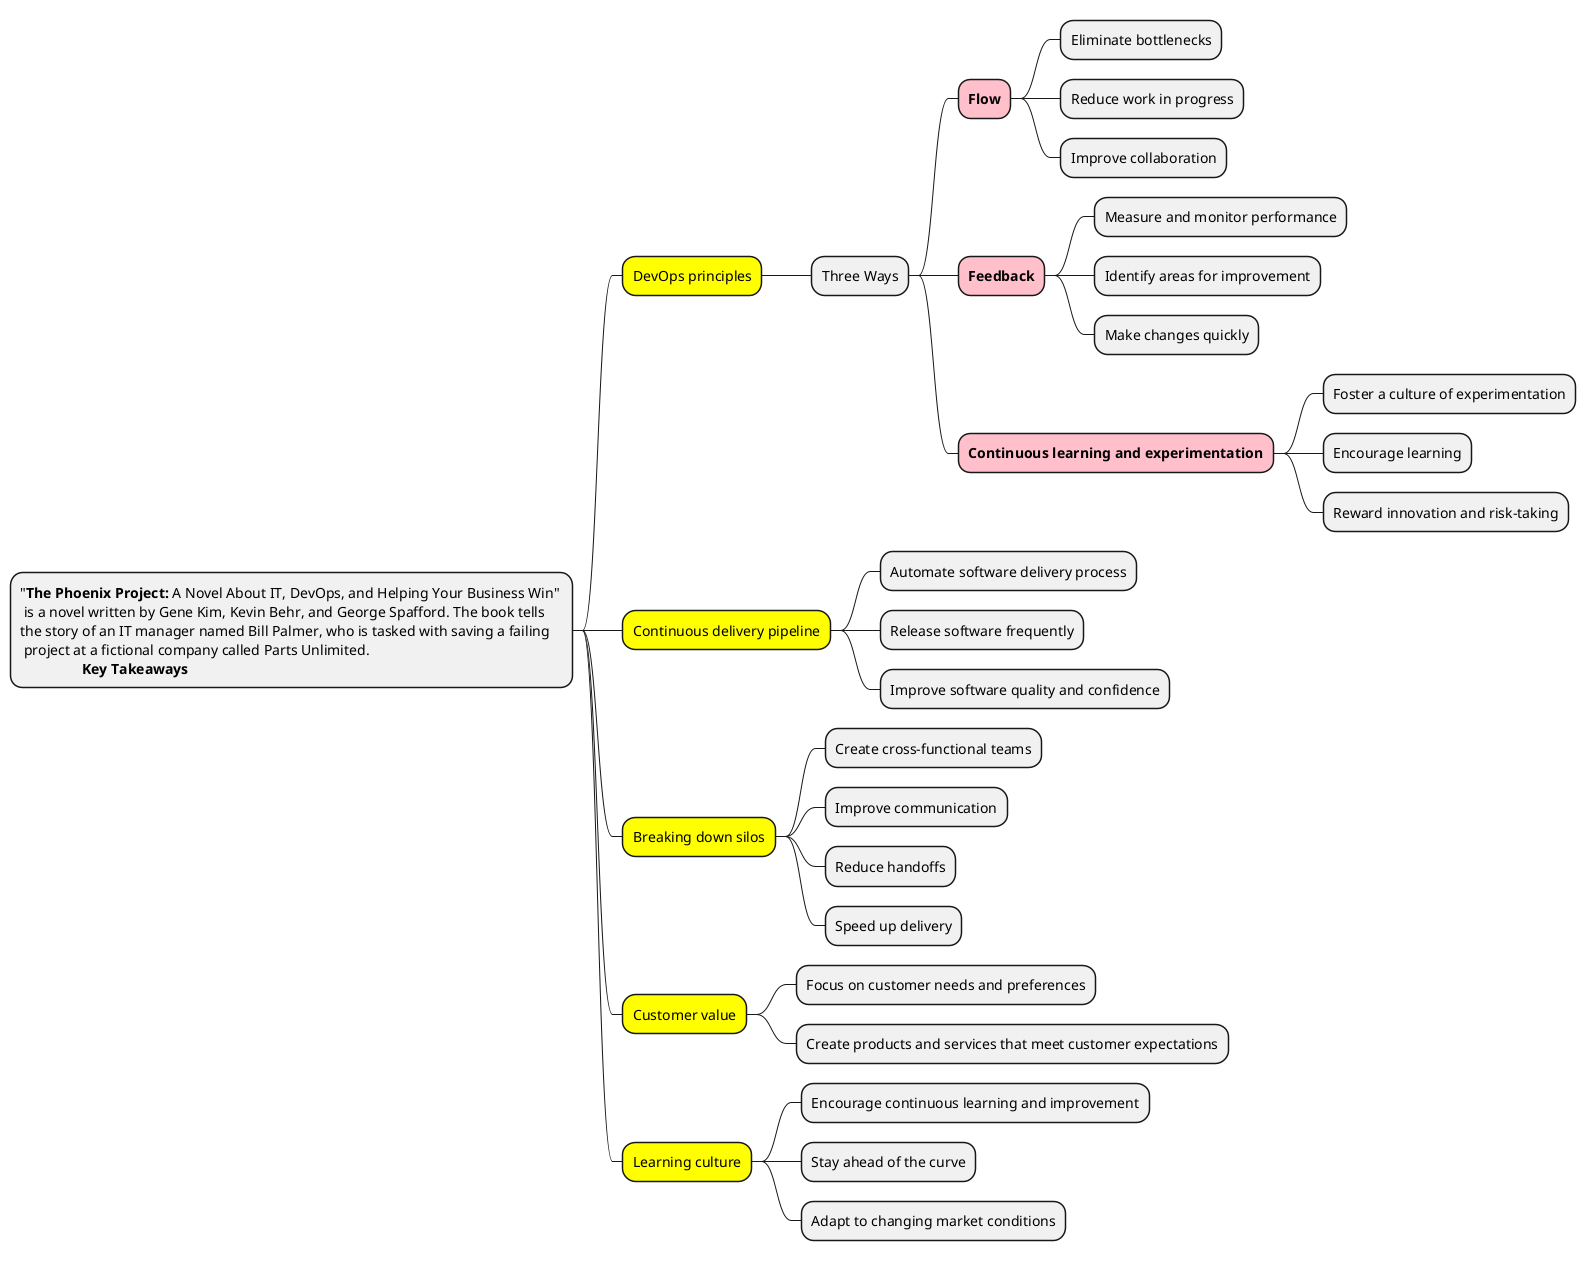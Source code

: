 @startmindmap

* "**The Phoenix Project:** A Novel About IT, DevOps, and Helping Your Business Win" \n is a novel written by Gene Kim, Kevin Behr, and George Spafford. The book tells \nthe story of an IT manager named Bill Palmer, who is tasked with saving a failing\n project at a fictional company called Parts Unlimited. \n\t \t **Key Takeaways**
**[#yellow] DevOps principles
*** Three Ways
****[#pink] **Flow**
***** Eliminate bottlenecks
***** Reduce work in progress
***** Improve collaboration
****[#pink] **Feedback**
***** Measure and monitor performance
***** Identify areas for improvement
***** Make changes quickly
****[#pink] **Continuous learning and experimentation**
***** Foster a culture of experimentation
***** Encourage learning
***** Reward innovation and risk-taking
**[#yellow] Continuous delivery pipeline
*** Automate software delivery process
*** Release software frequently
*** Improve software quality and confidence
**[#yellow] Breaking down silos
*** Create cross-functional teams
*** Improve communication
*** Reduce handoffs
*** Speed up delivery
**[#yellow] Customer value
*** Focus on customer needs and preferences
*** Create products and services that meet customer expectations
**[#yellow] Learning culture
*** Encourage continuous learning and improvement
*** Stay ahead of the curve
*** Adapt to changing market conditions
@endmindmap
